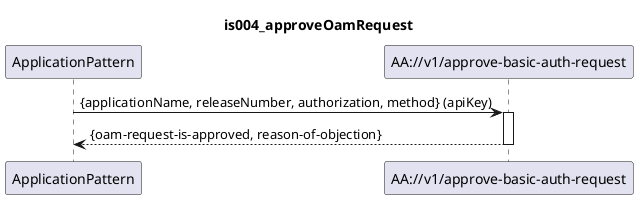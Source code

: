 @startuml is004_approveOamRequest
skinparam responseMessageBelowArrow true

title
is004_approveOamRequest
end title

participant "ApplicationPattern" as ap
participant "AA://v1/approve-basic-auth-request" as aa

ap -> aa : {applicationName, releaseNumber, authorization, method} (apiKey)
activate aa

aa --> ap : {oam-request-is-approved, reason-of-objection}

deactivate aa

@enduml